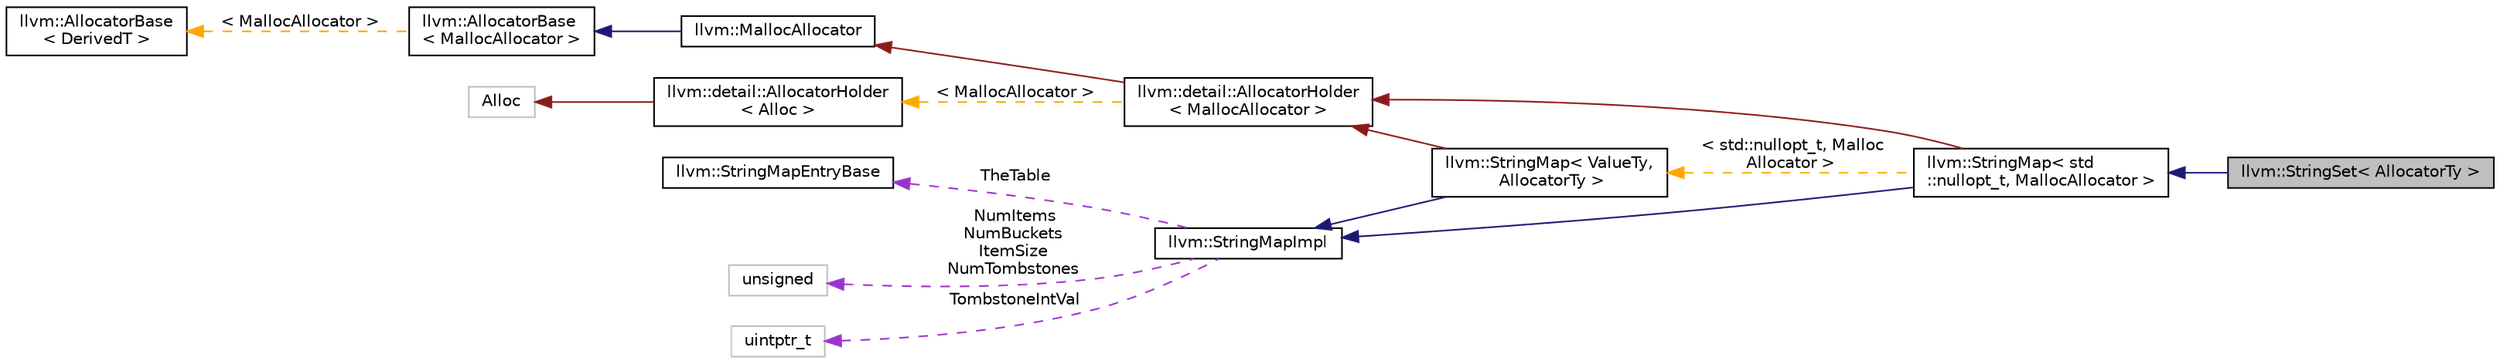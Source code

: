 digraph "llvm::StringSet&lt; AllocatorTy &gt;"
{
 // LATEX_PDF_SIZE
  bgcolor="transparent";
  edge [fontname="Helvetica",fontsize="10",labelfontname="Helvetica",labelfontsize="10"];
  node [fontname="Helvetica",fontsize="10",shape=record];
  rankdir="LR";
  Node1 [label="llvm::StringSet\< AllocatorTy \>",height=0.2,width=0.4,color="black", fillcolor="grey75", style="filled", fontcolor="black",tooltip="StringSet - A wrapper for StringMap that provides set-like functionality."];
  Node2 -> Node1 [dir="back",color="midnightblue",fontsize="10",style="solid",fontname="Helvetica"];
  Node2 [label="llvm::StringMap\< std\l::nullopt_t, MallocAllocator \>",height=0.2,width=0.4,color="black",URL="$classllvm_1_1StringMap.html",tooltip=" "];
  Node3 -> Node2 [dir="back",color="midnightblue",fontsize="10",style="solid",fontname="Helvetica"];
  Node3 [label="llvm::StringMapImpl",height=0.2,width=0.4,color="black",URL="$classllvm_1_1StringMapImpl.html",tooltip="StringMapImpl - This is the base class of StringMap that is shared among all of its instantiations."];
  Node4 -> Node3 [dir="back",color="darkorchid3",fontsize="10",style="dashed",label=" TheTable" ,fontname="Helvetica"];
  Node4 [label="llvm::StringMapEntryBase",height=0.2,width=0.4,color="black",URL="$classllvm_1_1StringMapEntryBase.html",tooltip="StringMapEntryBase - Shared base class of StringMapEntry instances."];
  Node5 -> Node3 [dir="back",color="darkorchid3",fontsize="10",style="dashed",label=" NumItems\nNumBuckets\nItemSize\nNumTombstones" ,fontname="Helvetica"];
  Node5 [label="unsigned",height=0.2,width=0.4,color="grey75",tooltip=" "];
  Node6 -> Node3 [dir="back",color="darkorchid3",fontsize="10",style="dashed",label=" TombstoneIntVal" ,fontname="Helvetica"];
  Node6 [label="uintptr_t",height=0.2,width=0.4,color="grey75",tooltip=" "];
  Node7 -> Node2 [dir="back",color="firebrick4",fontsize="10",style="solid",fontname="Helvetica"];
  Node7 [label="llvm::detail::AllocatorHolder\l\< MallocAllocator \>",height=0.2,width=0.4,color="black",URL="$classllvm_1_1detail_1_1AllocatorHolder.html",tooltip=" "];
  Node8 -> Node7 [dir="back",color="firebrick4",fontsize="10",style="solid",fontname="Helvetica"];
  Node8 [label="llvm::MallocAllocator",height=0.2,width=0.4,color="black",URL="$classllvm_1_1MallocAllocator.html",tooltip=" "];
  Node9 -> Node8 [dir="back",color="midnightblue",fontsize="10",style="solid",fontname="Helvetica"];
  Node9 [label="llvm::AllocatorBase\l\< MallocAllocator \>",height=0.2,width=0.4,color="black",URL="$classllvm_1_1AllocatorBase.html",tooltip=" "];
  Node10 -> Node9 [dir="back",color="orange",fontsize="10",style="dashed",label=" \< MallocAllocator \>" ,fontname="Helvetica"];
  Node10 [label="llvm::AllocatorBase\l\< DerivedT \>",height=0.2,width=0.4,color="black",URL="$classllvm_1_1AllocatorBase.html",tooltip="CRTP base class providing obvious overloads for the core Allocate() methods of LLVM-style allocators."];
  Node11 -> Node7 [dir="back",color="orange",fontsize="10",style="dashed",label=" \< MallocAllocator \>" ,fontname="Helvetica"];
  Node11 [label="llvm::detail::AllocatorHolder\l\< Alloc \>",height=0.2,width=0.4,color="black",URL="$classllvm_1_1detail_1_1AllocatorHolder.html",tooltip=" "];
  Node12 -> Node11 [dir="back",color="firebrick4",fontsize="10",style="solid",fontname="Helvetica"];
  Node12 [label="Alloc",height=0.2,width=0.4,color="grey75",tooltip=" "];
  Node13 -> Node2 [dir="back",color="orange",fontsize="10",style="dashed",label=" \< std::nullopt_t, Malloc\lAllocator \>" ,fontname="Helvetica"];
  Node13 [label="llvm::StringMap\< ValueTy,\l AllocatorTy \>",height=0.2,width=0.4,color="black",URL="$classllvm_1_1StringMap.html",tooltip="StringMap - This is an unconventional map that is specialized for handling keys that are \"strings\",..."];
  Node3 -> Node13 [dir="back",color="midnightblue",fontsize="10",style="solid",fontname="Helvetica"];
  Node7 -> Node13 [dir="back",color="firebrick4",fontsize="10",style="solid",fontname="Helvetica"];
}
